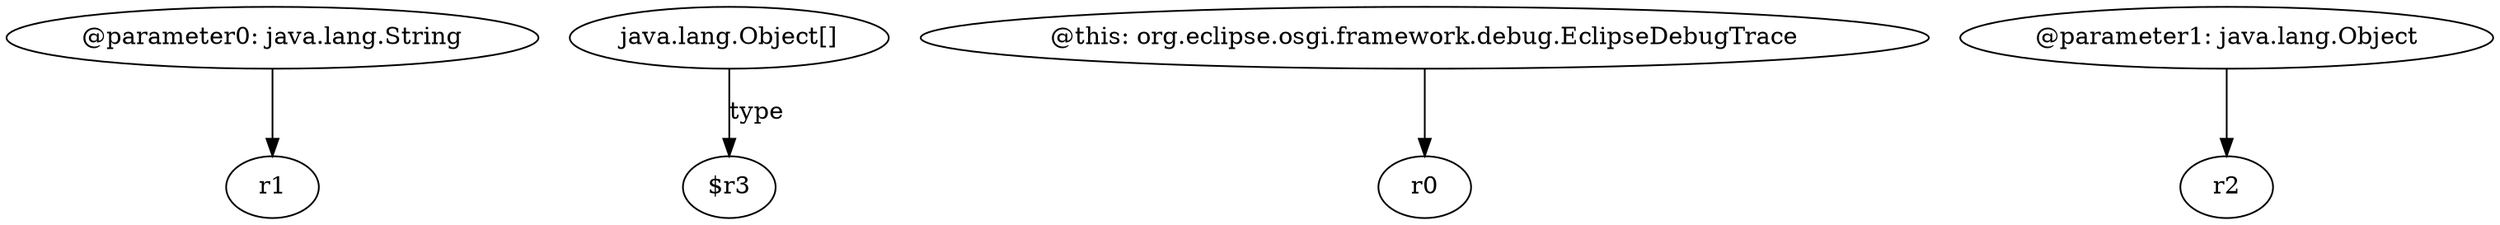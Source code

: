 digraph g {
0[label="@parameter0: java.lang.String"]
1[label="r1"]
0->1[label=""]
2[label="java.lang.Object[]"]
3[label="$r3"]
2->3[label="type"]
4[label="@this: org.eclipse.osgi.framework.debug.EclipseDebugTrace"]
5[label="r0"]
4->5[label=""]
6[label="@parameter1: java.lang.Object"]
7[label="r2"]
6->7[label=""]
}